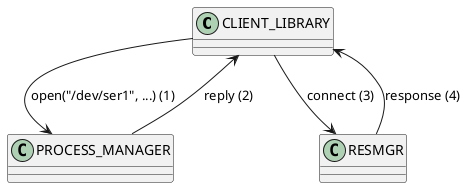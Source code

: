 @startuml
!define RECTANGLE class

RECTANGLE CLIENT_LIBRARY {
}

RECTANGLE PROCESS_MANAGER {
}

RECTANGLE RESMGR {
}

CLIENT_LIBRARY -down-> PROCESS_MANAGER : open("/dev/ser1", ...) (1)
PROCESS_MANAGER -down-> CLIENT_LIBRARY : reply (2)
CLIENT_LIBRARY -down-> RESMGR : connect (3)
RESMGR -down-> CLIENT_LIBRARY : response (4)
@enduml


